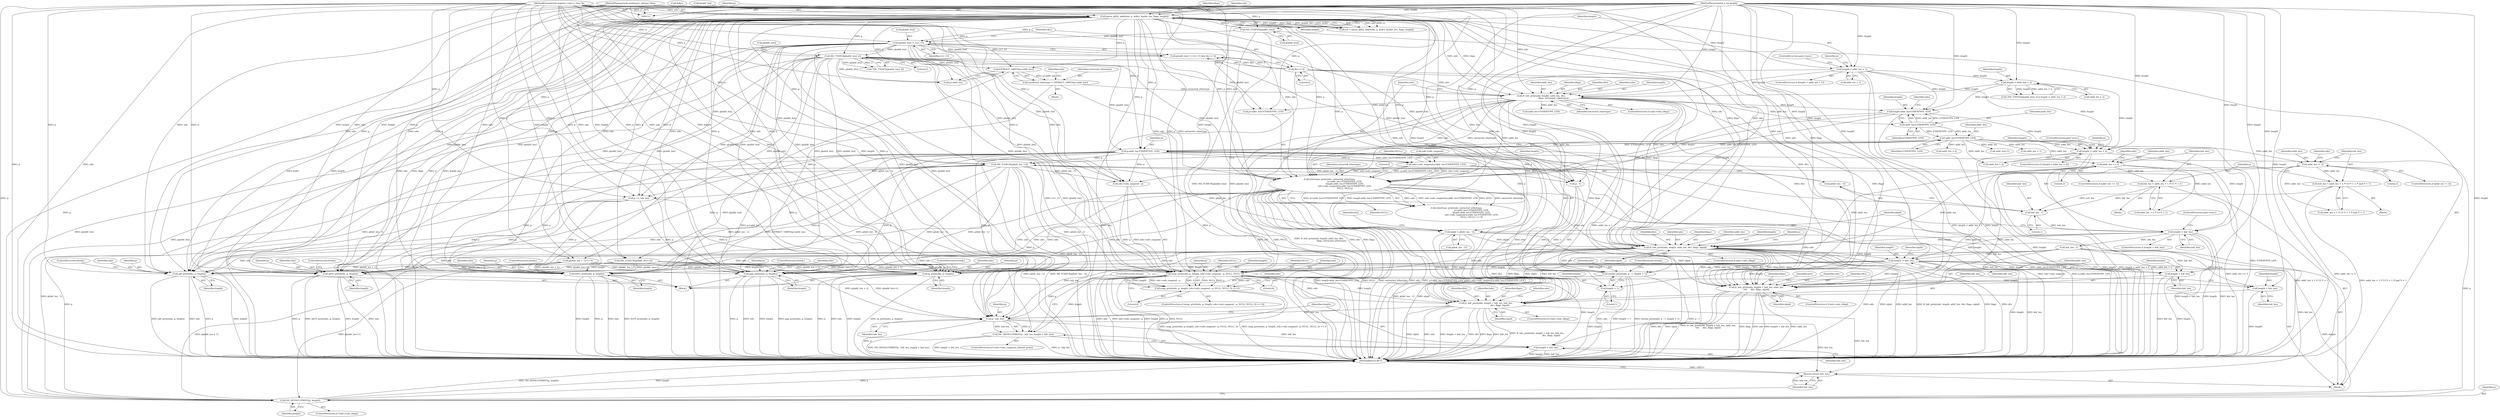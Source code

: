 digraph "0_tcpdump_1dcd10aceabbc03bf571ea32b892c522cbe923de_2@pointer" {
"1000333" [label="(Call,fr_hdr_print(ndo, length, addr_len, dlci, flags, nlpid))"];
"1000217" [label="(Call,ethertype_print(ndo, extracted_ethertype,\n                                            p+addr_len+ETHERTYPE_LEN,\n                                            length-addr_len-ETHERTYPE_LEN,\n                                            ndo->ndo_snapend-p-addr_len-ETHERTYPE_LEN,\n                                            NULL, NULL))"];
"1000208" [label="(Call,fr_hdr_print(ndo, length, addr_len, dlci,\n                                    flags, extracted_ethertype))"];
"1000126" [label="(Call,parse_q922_addr(ndo, p, &dlci, &addr_len, flags, length))"];
"1000113" [label="(MethodParameterIn,netdissect_options *ndo)"];
"1000114" [label="(MethodParameterIn,register const u_char *p)"];
"1000115" [label="(MethodParameterIn,u_int length)"];
"1000157" [label="(Call,length < addr_len + 1)"];
"1000182" [label="(Call,length < addr_len + 2)"];
"1000170" [label="(Call,dlci != 0)"];
"1000198" [label="(Call,extracted_ethertype = EXTRACT_16BITS(p+addr_len))"];
"1000200" [label="(Call,EXTRACT_16BITS(p+addr_len))"];
"1000177" [label="(Call,ND_TTEST2(p[addr_len], 2))"];
"1000165" [label="(Call,p[addr_len] != LLC_UI)"];
"1000152" [label="(Call,ND_TCHECK(p[addr_len]))"];
"1000225" [label="(Call,length-addr_len-ETHERTYPE_LEN)"];
"1000227" [label="(Call,addr_len-ETHERTYPE_LEN)"];
"1000230" [label="(Call,ndo->ndo_snapend-p-addr_len-ETHERTYPE_LEN)"];
"1000234" [label="(Call,p-addr_len-ETHERTYPE_LEN)"];
"1000236" [label="(Call,addr_len-ETHERTYPE_LEN)"];
"1000318" [label="(Call,length < hdr_len)"];
"1000262" [label="(Call,length < addr_len + 2)"];
"1000314" [label="(Call,hdr_len - 1)"];
"1000285" [label="(Call,hdr_len = addr_len + 1 /* UI */ + 1 /* pad */ + 1)"];
"1000278" [label="(Call,addr_len != 3)"];
"1000304" [label="(Call,hdr_len = addr_len + 1 /* UI */ + 1)"];
"1000297" [label="(Call,addr_len == 3)"];
"1000322" [label="(Call,nlpid = p[hdr_len - 1])"];
"1000311" [label="(Call,ND_TCHECK(p[hdr_len - 1]))"];
"1000343" [label="(Call,length -= hdr_len)"];
"1000350" [label="(Call,ip_print(ndo, p, length))"];
"1000356" [label="(Call,ip6_print(ndo, p, length))"];
"1000364" [label="(Call,isoclns_print(ndo, p - 1, length + 1))"];
"1000369" [label="(Call,length + 1)"];
"1000376" [label="(Call,snap_print(ndo, p, length, ndo->ndo_snapend - p, NULL, NULL, 0))"];
"1000375" [label="(Call,snap_print(ndo, p, length, ndo->ndo_snapend - p, NULL, NULL, 0) == 0)"];
"1000395" [label="(Call,fr_hdr_print(ndo, length + hdr_len, hdr_len,\n                                         dlci, flags, nlpid))"];
"1000410" [label="(Call,p - hdr_len)"];
"1000409" [label="(Call,ND_DEFAULTPRINT(p - hdr_len, length + hdr_len))"];
"1000413" [label="(Call,length + hdr_len)"];
"1000458" [label="(Return,return hdr_len;)"];
"1000397" [label="(Call,length + hdr_len)"];
"1000418" [label="(Call,q933_print(ndo, p, length))"];
"1000424" [label="(Call,frf15_print(ndo, p, length))"];
"1000430" [label="(Call,ppp_print(ndo, p, length))"];
"1000441" [label="(Call,fr_hdr_print(ndo, length + hdr_len, addr_len,\n\t\t\t\t     dlci, flags, nlpid))"];
"1000443" [label="(Call,length + hdr_len)"];
"1000455" [label="(Call,ND_DEFAULTPRINT(p, length))"];
"1000369" [label="(Call,length + 1)"];
"1000371" [label="(Literal,1)"];
"1000353" [label="(Identifier,length)"];
"1000400" [label="(Identifier,hdr_len)"];
"1000219" [label="(Identifier,extracted_ethertype)"];
"1000115" [label="(MethodParameterIn,u_int length)"];
"1000305" [label="(Identifier,hdr_len)"];
"1000420" [label="(Identifier,p)"];
"1000350" [label="(Call,ip_print(ndo, p, length))"];
"1000200" [label="(Call,EXTRACT_16BITS(p+addr_len))"];
"1000261" [label="(ControlStructure,if (length < addr_len + 2))"];
"1000267" [label="(ControlStructure,goto trunc;)"];
"1000458" [label="(Return,return hdr_len;)"];
"1000433" [label="(Identifier,length)"];
"1000164" [label="(Call,p[addr_len] != LLC_UI && dlci != 0)"];
"1000278" [label="(Call,addr_len != 3)"];
"1000397" [label="(Call,length + hdr_len)"];
"1000336" [label="(Identifier,addr_len)"];
"1000448" [label="(Identifier,flags)"];
"1000222" [label="(Call,addr_len+ETHERTYPE_LEN)"];
"1000166" [label="(Call,p[addr_len])"];
"1000354" [label="(ControlStructure,break;)"];
"1000324" [label="(Call,p[hdr_len - 1])"];
"1000432" [label="(Identifier,p)"];
"1000315" [label="(Identifier,hdr_len)"];
"1000231" [label="(Call,ndo->ndo_snapend)"];
"1000445" [label="(Identifier,hdr_len)"];
"1000214" [label="(Identifier,extracted_ethertype)"];
"1000457" [label="(Identifier,length)"];
"1000398" [label="(Identifier,length)"];
"1000220" [label="(Call,p+addr_len+ETHERTYPE_LEN)"];
"1000449" [label="(Identifier,nlpid)"];
"1000176" [label="(Call,!ND_TTEST2(p[addr_len], 2))"];
"1000314" [label="(Call,hdr_len - 1)"];
"1000386" [label="(Identifier,NULL)"];
"1000335" [label="(Identifier,length)"];
"1000322" [label="(Call,nlpid = p[hdr_len - 1])"];
"1000279" [label="(Identifier,addr_len)"];
"1000339" [label="(Identifier,nlpid)"];
"1000318" [label="(Call,length < hdr_len)"];
"1000241" [label="(Literal,0)"];
"1000114" [label="(MethodParameterIn,register const u_char *p)"];
"1000236" [label="(Call,addr_len-ETHERTYPE_LEN)"];
"1000312" [label="(Call,p[hdr_len - 1])"];
"1000252" [label="(Call,addr_len + 2)"];
"1000456" [label="(Identifier,p)"];
"1000341" [label="(Identifier,p)"];
"1000113" [label="(MethodParameterIn,netdissect_options *ndo)"];
"1000377" [label="(Identifier,ndo)"];
"1000129" [label="(Call,&dlci)"];
"1000404" [label="(ControlStructure,if (!ndo->ndo_suppress_default_print))"];
"1000444" [label="(Identifier,length)"];
"1000453" [label="(Identifier,ndo)"];
"1000419" [label="(Identifier,ndo)"];
"1000441" [label="(Call,fr_hdr_print(ndo, length + hdr_len, addr_len,\n\t\t\t\t     dlci, flags, nlpid))"];
"1000365" [label="(Identifier,ndo)"];
"1000390" [label="(ControlStructure,if (!ndo->ndo_eflag))"];
"1000198" [label="(Call,extracted_ethertype = EXTRACT_16BITS(p+addr_len))"];
"1000427" [label="(Identifier,length)"];
"1000337" [label="(Identifier,dlci)"];
"1000197" [label="(Block,)"];
"1000421" [label="(Identifier,length)"];
"1000152" [label="(Call,ND_TCHECK(p[addr_len]))"];
"1000258" [label="(Call,addr_len+1)"];
"1000228" [label="(Identifier,addr_len)"];
"1000182" [label="(Call,length < addr_len + 2)"];
"1000272" [label="(Call,addr_len + 1)"];
"1000156" [label="(ControlStructure,if (length < addr_len + 1))"];
"1000410" [label="(Call,p - hdr_len)"];
"1000334" [label="(Identifier,ndo)"];
"1000212" [label="(Identifier,dlci)"];
"1000316" [label="(Literal,1)"];
"1000165" [label="(Call,p[addr_len] != LLC_UI)"];
"1000311" [label="(Call,ND_TCHECK(p[hdr_len - 1]))"];
"1000297" [label="(Call,addr_len == 3)"];
"1000455" [label="(Call,ND_DEFAULTPRINT(p, length))"];
"1000218" [label="(Identifier,ndo)"];
"1000296" [label="(ControlStructure,if (addr_len == 3))"];
"1000416" [label="(ControlStructure,break;)"];
"1000393" [label="(Identifier,ndo)"];
"1000285" [label="(Call,hdr_len = addr_len + 1 /* UI */ + 1 /* pad */ + 1)"];
"1000226" [label="(Identifier,length)"];
"1000401" [label="(Identifier,dlci)"];
"1000430" [label="(Call,ppp_print(ndo, p, length))"];
"1000372" [label="(ControlStructure,break;)"];
"1000159" [label="(Call,addr_len + 1)"];
"1000283" [label="(Identifier,ndo)"];
"1000162" [label="(ControlStructure,goto trunc;)"];
"1000225" [label="(Call,length-addr_len-ETHERTYPE_LEN)"];
"1000412" [label="(Identifier,hdr_len)"];
"1000345" [label="(Identifier,hdr_len)"];
"1000450" [label="(ControlStructure,if (!ndo->ndo_xflag))"];
"1000422" [label="(ControlStructure,break;)"];
"1000344" [label="(Identifier,length)"];
"1000415" [label="(Identifier,hdr_len)"];
"1000175" [label="(Call,!ND_TTEST2(p[addr_len], 2) || length < addr_len + 2)"];
"1000388" [label="(Literal,0)"];
"1000295" [label="(Block,)"];
"1000442" [label="(Identifier,ndo)"];
"1000446" [label="(Identifier,addr_len)"];
"1000347" [label="(Identifier,nlpid)"];
"1000409" [label="(Call,ND_DEFAULTPRINT(p - hdr_len, length + hdr_len))"];
"1000262" [label="(Call,length < addr_len + 2)"];
"1000229" [label="(Identifier,ETHERTYPE_LEN)"];
"1000177" [label="(Call,ND_TTEST2(p[addr_len], 2))"];
"1000396" [label="(Identifier,ndo)"];
"1000343" [label="(Call,length -= hdr_len)"];
"1000217" [label="(Call,ethertype_print(ndo, extracted_ethertype,\n                                            p+addr_len+ETHERTYPE_LEN,\n                                            length-addr_len-ETHERTYPE_LEN,\n                                            ndo->ndo_snapend-p-addr_len-ETHERTYPE_LEN,\n                                            NULL, NULL))"];
"1000425" [label="(Identifier,ndo)"];
"1000302" [label="(Identifier,ndo)"];
"1000320" [label="(Identifier,hdr_len)"];
"1000366" [label="(Call,p - 1)"];
"1000238" [label="(Identifier,ETHERTYPE_LEN)"];
"1000370" [label="(Identifier,length)"];
"1000277" [label="(ControlStructure,if (addr_len != 3))"];
"1000157" [label="(Call,length < addr_len + 1)"];
"1000171" [label="(Identifier,dlci)"];
"1000426" [label="(Identifier,p)"];
"1000304" [label="(Call,hdr_len = addr_len + 1 /* UI */ + 1)"];
"1000131" [label="(Call,&addr_len)"];
"1000230" [label="(Call,ndo->ndo_snapend-p-addr_len-ETHERTYPE_LEN)"];
"1000169" [label="(Identifier,LLC_UI)"];
"1000276" [label="(Block,)"];
"1000227" [label="(Call,addr_len-ETHERTYPE_LEN)"];
"1000411" [label="(Identifier,p)"];
"1000313" [label="(Identifier,p)"];
"1000306" [label="(Call,addr_len + 1 /* UI */ + 1)"];
"1000134" [label="(Identifier,length)"];
"1000348" [label="(Block,)"];
"1000209" [label="(Identifier,ndo)"];
"1000201" [label="(Call,p+addr_len)"];
"1000204" [label="(ControlStructure,if (ndo->ndo_eflag))"];
"1000323" [label="(Identifier,nlpid)"];
"1000206" [label="(Identifier,ndo)"];
"1000436" [label="(ControlStructure,if (!ndo->ndo_eflag))"];
"1000375" [label="(Call,snap_print(ndo, p, length, ndo->ndo_snapend - p, NULL, NULL, 0) == 0)"];
"1000359" [label="(Identifier,length)"];
"1000255" [label="(Call,ND_TCHECK(p[addr_len+1]))"];
"1000184" [label="(Call,addr_len + 2)"];
"1000360" [label="(ControlStructure,break;)"];
"1000378" [label="(Identifier,p)"];
"1000395" [label="(Call,fr_hdr_print(ndo, length + hdr_len, hdr_len,\n                                         dlci, flags, nlpid))"];
"1000403" [label="(Identifier,nlpid)"];
"1000167" [label="(Identifier,p)"];
"1000351" [label="(Identifier,ndo)"];
"1000271" [label="(Identifier,p)"];
"1000364" [label="(Call,isoclns_print(ndo, p - 1, length + 1))"];
"1000269" [label="(Call,p[addr_len + 1] == 0)"];
"1000467" [label="(MethodReturn,RET)"];
"1000385" [label="(Identifier,NULL)"];
"1000124" [label="(Call,ret = parse_q922_addr(ndo, p, &dlci, &addr_len, flags, length))"];
"1000232" [label="(Identifier,ndo)"];
"1000428" [label="(ControlStructure,break;)"];
"1000158" [label="(Identifier,length)"];
"1000210" [label="(Identifier,length)"];
"1000434" [label="(ControlStructure,break;)"];
"1000235" [label="(Identifier,p)"];
"1000321" [label="(ControlStructure,goto trunc;)"];
"1000402" [label="(Identifier,flags)"];
"1000333" [label="(Call,fr_hdr_print(ndo, length, addr_len, dlci, flags, nlpid))"];
"1000459" [label="(Identifier,hdr_len)"];
"1000199" [label="(Identifier,extracted_ethertype)"];
"1000399" [label="(Identifier,hdr_len)"];
"1000447" [label="(Identifier,dlci)"];
"1000286" [label="(Identifier,hdr_len)"];
"1000319" [label="(Identifier,length)"];
"1000387" [label="(Literal,0)"];
"1000424" [label="(Call,frf15_print(ndo, p, length))"];
"1000326" [label="(Call,hdr_len - 1)"];
"1000331" [label="(Identifier,ndo)"];
"1000357" [label="(Identifier,ndo)"];
"1000211" [label="(Identifier,addr_len)"];
"1000418" [label="(Call,q933_print(ndo, p, length))"];
"1000352" [label="(Identifier,p)"];
"1000374" [label="(ControlStructure,if (snap_print(ndo, p, length, ndo->ndo_snapend - p, NULL, NULL, 0) == 0))"];
"1000263" [label="(Identifier,length)"];
"1000178" [label="(Call,p[addr_len])"];
"1000376" [label="(Call,snap_print(ndo, p, length, ndo->ndo_snapend - p, NULL, NULL, 0))"];
"1000216" [label="(Call,ethertype_print(ndo, extracted_ethertype,\n                                            p+addr_len+ETHERTYPE_LEN,\n                                            length-addr_len-ETHERTYPE_LEN,\n                                            ndo->ndo_snapend-p-addr_len-ETHERTYPE_LEN,\n                                            NULL, NULL) == 0)"];
"1000298" [label="(Identifier,addr_len)"];
"1000443" [label="(Call,length + hdr_len)"];
"1000299" [label="(Literal,3)"];
"1000413" [label="(Call,length + hdr_len)"];
"1000116" [label="(Block,)"];
"1000280" [label="(Literal,3)"];
"1000317" [label="(ControlStructure,if (length < hdr_len))"];
"1000128" [label="(Identifier,p)"];
"1000170" [label="(Call,dlci != 0)"];
"1000133" [label="(Identifier,flags)"];
"1000379" [label="(Identifier,length)"];
"1000126" [label="(Call,parse_q922_addr(ndo, p, &dlci, &addr_len, flags, length))"];
"1000208" [label="(Call,fr_hdr_print(ndo, length, addr_len, dlci,\n                                    flags, extracted_ethertype))"];
"1000153" [label="(Call,p[addr_len])"];
"1000340" [label="(Call,p += hdr_len)"];
"1000338" [label="(Identifier,flags)"];
"1000414" [label="(Identifier,length)"];
"1000358" [label="(Identifier,p)"];
"1000183" [label="(Identifier,length)"];
"1000380" [label="(Call,ndo->ndo_snapend - p)"];
"1000234" [label="(Call,p-addr_len-ETHERTYPE_LEN)"];
"1000287" [label="(Call,addr_len + 1 /* UI */ + 1 /* pad */ + 1)"];
"1000237" [label="(Identifier,addr_len)"];
"1000407" [label="(Identifier,ndo)"];
"1000213" [label="(Identifier,flags)"];
"1000181" [label="(Literal,2)"];
"1000329" [label="(ControlStructure,if (ndo->ndo_eflag))"];
"1000431" [label="(Identifier,ndo)"];
"1000264" [label="(Call,addr_len + 2)"];
"1000356" [label="(Call,ip6_print(ndo, p, length))"];
"1000127" [label="(Identifier,ndo)"];
"1000172" [label="(Literal,0)"];
"1000240" [label="(Identifier,NULL)"];
"1000239" [label="(Identifier,NULL)"];
"1000333" -> "1000329"  [label="AST: "];
"1000333" -> "1000339"  [label="CFG: "];
"1000334" -> "1000333"  [label="AST: "];
"1000335" -> "1000333"  [label="AST: "];
"1000336" -> "1000333"  [label="AST: "];
"1000337" -> "1000333"  [label="AST: "];
"1000338" -> "1000333"  [label="AST: "];
"1000339" -> "1000333"  [label="AST: "];
"1000341" -> "1000333"  [label="CFG: "];
"1000333" -> "1000467"  [label="DDG: ndo"];
"1000333" -> "1000467"  [label="DDG: nlpid"];
"1000333" -> "1000467"  [label="DDG: addr_len"];
"1000333" -> "1000467"  [label="DDG: fr_hdr_print(ndo, length, addr_len, dlci, flags, nlpid)"];
"1000333" -> "1000467"  [label="DDG: flags"];
"1000333" -> "1000467"  [label="DDG: dlci"];
"1000217" -> "1000333"  [label="DDG: ndo"];
"1000126" -> "1000333"  [label="DDG: ndo"];
"1000126" -> "1000333"  [label="DDG: flags"];
"1000113" -> "1000333"  [label="DDG: ndo"];
"1000318" -> "1000333"  [label="DDG: length"];
"1000115" -> "1000333"  [label="DDG: length"];
"1000297" -> "1000333"  [label="DDG: addr_len"];
"1000278" -> "1000333"  [label="DDG: addr_len"];
"1000208" -> "1000333"  [label="DDG: dlci"];
"1000208" -> "1000333"  [label="DDG: flags"];
"1000170" -> "1000333"  [label="DDG: dlci"];
"1000322" -> "1000333"  [label="DDG: nlpid"];
"1000333" -> "1000343"  [label="DDG: length"];
"1000333" -> "1000350"  [label="DDG: ndo"];
"1000333" -> "1000356"  [label="DDG: ndo"];
"1000333" -> "1000364"  [label="DDG: ndo"];
"1000333" -> "1000376"  [label="DDG: ndo"];
"1000333" -> "1000395"  [label="DDG: dlci"];
"1000333" -> "1000395"  [label="DDG: flags"];
"1000333" -> "1000395"  [label="DDG: nlpid"];
"1000333" -> "1000418"  [label="DDG: ndo"];
"1000333" -> "1000424"  [label="DDG: ndo"];
"1000333" -> "1000430"  [label="DDG: ndo"];
"1000333" -> "1000441"  [label="DDG: ndo"];
"1000333" -> "1000441"  [label="DDG: addr_len"];
"1000333" -> "1000441"  [label="DDG: dlci"];
"1000333" -> "1000441"  [label="DDG: flags"];
"1000333" -> "1000441"  [label="DDG: nlpid"];
"1000217" -> "1000216"  [label="AST: "];
"1000217" -> "1000240"  [label="CFG: "];
"1000218" -> "1000217"  [label="AST: "];
"1000219" -> "1000217"  [label="AST: "];
"1000220" -> "1000217"  [label="AST: "];
"1000225" -> "1000217"  [label="AST: "];
"1000230" -> "1000217"  [label="AST: "];
"1000239" -> "1000217"  [label="AST: "];
"1000240" -> "1000217"  [label="AST: "];
"1000241" -> "1000217"  [label="CFG: "];
"1000217" -> "1000467"  [label="DDG: length-addr_len-ETHERTYPE_LEN"];
"1000217" -> "1000467"  [label="DDG: NULL"];
"1000217" -> "1000467"  [label="DDG: extracted_ethertype"];
"1000217" -> "1000467"  [label="DDG: ndo"];
"1000217" -> "1000467"  [label="DDG: p+addr_len+ETHERTYPE_LEN"];
"1000217" -> "1000467"  [label="DDG: ndo->ndo_snapend-p-addr_len-ETHERTYPE_LEN"];
"1000217" -> "1000216"  [label="DDG: ndo"];
"1000217" -> "1000216"  [label="DDG: ndo->ndo_snapend-p-addr_len-ETHERTYPE_LEN"];
"1000217" -> "1000216"  [label="DDG: NULL"];
"1000217" -> "1000216"  [label="DDG: extracted_ethertype"];
"1000217" -> "1000216"  [label="DDG: p+addr_len+ETHERTYPE_LEN"];
"1000217" -> "1000216"  [label="DDG: length-addr_len-ETHERTYPE_LEN"];
"1000208" -> "1000217"  [label="DDG: ndo"];
"1000208" -> "1000217"  [label="DDG: extracted_ethertype"];
"1000208" -> "1000217"  [label="DDG: addr_len"];
"1000126" -> "1000217"  [label="DDG: ndo"];
"1000126" -> "1000217"  [label="DDG: p"];
"1000113" -> "1000217"  [label="DDG: ndo"];
"1000198" -> "1000217"  [label="DDG: extracted_ethertype"];
"1000177" -> "1000217"  [label="DDG: p[addr_len]"];
"1000114" -> "1000217"  [label="DDG: p"];
"1000225" -> "1000217"  [label="DDG: length"];
"1000225" -> "1000217"  [label="DDG: addr_len-ETHERTYPE_LEN"];
"1000230" -> "1000217"  [label="DDG: ndo->ndo_snapend"];
"1000230" -> "1000217"  [label="DDG: p-addr_len-ETHERTYPE_LEN"];
"1000217" -> "1000350"  [label="DDG: ndo"];
"1000217" -> "1000356"  [label="DDG: ndo"];
"1000217" -> "1000364"  [label="DDG: ndo"];
"1000217" -> "1000376"  [label="DDG: ndo"];
"1000217" -> "1000376"  [label="DDG: NULL"];
"1000217" -> "1000418"  [label="DDG: ndo"];
"1000217" -> "1000424"  [label="DDG: ndo"];
"1000217" -> "1000430"  [label="DDG: ndo"];
"1000217" -> "1000441"  [label="DDG: ndo"];
"1000208" -> "1000204"  [label="AST: "];
"1000208" -> "1000214"  [label="CFG: "];
"1000209" -> "1000208"  [label="AST: "];
"1000210" -> "1000208"  [label="AST: "];
"1000211" -> "1000208"  [label="AST: "];
"1000212" -> "1000208"  [label="AST: "];
"1000213" -> "1000208"  [label="AST: "];
"1000214" -> "1000208"  [label="AST: "];
"1000218" -> "1000208"  [label="CFG: "];
"1000208" -> "1000467"  [label="DDG: fr_hdr_print(ndo, length, addr_len, dlci,\n                                    flags, extracted_ethertype)"];
"1000208" -> "1000467"  [label="DDG: dlci"];
"1000208" -> "1000467"  [label="DDG: flags"];
"1000126" -> "1000208"  [label="DDG: ndo"];
"1000126" -> "1000208"  [label="DDG: flags"];
"1000113" -> "1000208"  [label="DDG: ndo"];
"1000157" -> "1000208"  [label="DDG: length"];
"1000182" -> "1000208"  [label="DDG: length"];
"1000115" -> "1000208"  [label="DDG: length"];
"1000170" -> "1000208"  [label="DDG: dlci"];
"1000198" -> "1000208"  [label="DDG: extracted_ethertype"];
"1000208" -> "1000220"  [label="DDG: addr_len"];
"1000208" -> "1000222"  [label="DDG: addr_len"];
"1000208" -> "1000225"  [label="DDG: length"];
"1000208" -> "1000227"  [label="DDG: addr_len"];
"1000208" -> "1000395"  [label="DDG: dlci"];
"1000208" -> "1000395"  [label="DDG: flags"];
"1000208" -> "1000441"  [label="DDG: dlci"];
"1000208" -> "1000441"  [label="DDG: flags"];
"1000126" -> "1000124"  [label="AST: "];
"1000126" -> "1000134"  [label="CFG: "];
"1000127" -> "1000126"  [label="AST: "];
"1000128" -> "1000126"  [label="AST: "];
"1000129" -> "1000126"  [label="AST: "];
"1000131" -> "1000126"  [label="AST: "];
"1000133" -> "1000126"  [label="AST: "];
"1000134" -> "1000126"  [label="AST: "];
"1000124" -> "1000126"  [label="CFG: "];
"1000126" -> "1000467"  [label="DDG: &dlci"];
"1000126" -> "1000467"  [label="DDG: length"];
"1000126" -> "1000467"  [label="DDG: ndo"];
"1000126" -> "1000467"  [label="DDG: flags"];
"1000126" -> "1000467"  [label="DDG: p"];
"1000126" -> "1000467"  [label="DDG: &addr_len"];
"1000126" -> "1000124"  [label="DDG: ndo"];
"1000126" -> "1000124"  [label="DDG: p"];
"1000126" -> "1000124"  [label="DDG: length"];
"1000126" -> "1000124"  [label="DDG: flags"];
"1000126" -> "1000124"  [label="DDG: &addr_len"];
"1000126" -> "1000124"  [label="DDG: &dlci"];
"1000113" -> "1000126"  [label="DDG: ndo"];
"1000114" -> "1000126"  [label="DDG: p"];
"1000115" -> "1000126"  [label="DDG: length"];
"1000126" -> "1000152"  [label="DDG: p"];
"1000126" -> "1000157"  [label="DDG: length"];
"1000126" -> "1000165"  [label="DDG: p"];
"1000126" -> "1000177"  [label="DDG: p"];
"1000126" -> "1000200"  [label="DDG: p"];
"1000126" -> "1000201"  [label="DDG: p"];
"1000126" -> "1000220"  [label="DDG: p"];
"1000126" -> "1000234"  [label="DDG: p"];
"1000126" -> "1000255"  [label="DDG: p"];
"1000126" -> "1000269"  [label="DDG: p"];
"1000126" -> "1000311"  [label="DDG: p"];
"1000126" -> "1000322"  [label="DDG: p"];
"1000126" -> "1000340"  [label="DDG: p"];
"1000126" -> "1000350"  [label="DDG: ndo"];
"1000126" -> "1000350"  [label="DDG: p"];
"1000126" -> "1000356"  [label="DDG: ndo"];
"1000126" -> "1000356"  [label="DDG: p"];
"1000126" -> "1000364"  [label="DDG: ndo"];
"1000126" -> "1000366"  [label="DDG: p"];
"1000126" -> "1000376"  [label="DDG: ndo"];
"1000126" -> "1000376"  [label="DDG: p"];
"1000126" -> "1000380"  [label="DDG: p"];
"1000126" -> "1000395"  [label="DDG: flags"];
"1000126" -> "1000410"  [label="DDG: p"];
"1000126" -> "1000418"  [label="DDG: ndo"];
"1000126" -> "1000418"  [label="DDG: p"];
"1000126" -> "1000424"  [label="DDG: ndo"];
"1000126" -> "1000424"  [label="DDG: p"];
"1000126" -> "1000430"  [label="DDG: ndo"];
"1000126" -> "1000430"  [label="DDG: p"];
"1000126" -> "1000441"  [label="DDG: ndo"];
"1000126" -> "1000441"  [label="DDG: flags"];
"1000126" -> "1000455"  [label="DDG: p"];
"1000113" -> "1000112"  [label="AST: "];
"1000113" -> "1000467"  [label="DDG: ndo"];
"1000113" -> "1000350"  [label="DDG: ndo"];
"1000113" -> "1000356"  [label="DDG: ndo"];
"1000113" -> "1000364"  [label="DDG: ndo"];
"1000113" -> "1000376"  [label="DDG: ndo"];
"1000113" -> "1000395"  [label="DDG: ndo"];
"1000113" -> "1000418"  [label="DDG: ndo"];
"1000113" -> "1000424"  [label="DDG: ndo"];
"1000113" -> "1000430"  [label="DDG: ndo"];
"1000113" -> "1000441"  [label="DDG: ndo"];
"1000114" -> "1000112"  [label="AST: "];
"1000114" -> "1000467"  [label="DDG: p"];
"1000114" -> "1000152"  [label="DDG: p"];
"1000114" -> "1000165"  [label="DDG: p"];
"1000114" -> "1000177"  [label="DDG: p"];
"1000114" -> "1000200"  [label="DDG: p"];
"1000114" -> "1000201"  [label="DDG: p"];
"1000114" -> "1000220"  [label="DDG: p"];
"1000114" -> "1000234"  [label="DDG: p"];
"1000114" -> "1000255"  [label="DDG: p"];
"1000114" -> "1000269"  [label="DDG: p"];
"1000114" -> "1000311"  [label="DDG: p"];
"1000114" -> "1000322"  [label="DDG: p"];
"1000114" -> "1000340"  [label="DDG: p"];
"1000114" -> "1000350"  [label="DDG: p"];
"1000114" -> "1000356"  [label="DDG: p"];
"1000114" -> "1000366"  [label="DDG: p"];
"1000114" -> "1000376"  [label="DDG: p"];
"1000114" -> "1000380"  [label="DDG: p"];
"1000114" -> "1000410"  [label="DDG: p"];
"1000114" -> "1000418"  [label="DDG: p"];
"1000114" -> "1000424"  [label="DDG: p"];
"1000114" -> "1000430"  [label="DDG: p"];
"1000114" -> "1000455"  [label="DDG: p"];
"1000115" -> "1000112"  [label="AST: "];
"1000115" -> "1000467"  [label="DDG: length"];
"1000115" -> "1000157"  [label="DDG: length"];
"1000115" -> "1000182"  [label="DDG: length"];
"1000115" -> "1000225"  [label="DDG: length"];
"1000115" -> "1000262"  [label="DDG: length"];
"1000115" -> "1000318"  [label="DDG: length"];
"1000115" -> "1000343"  [label="DDG: length"];
"1000115" -> "1000350"  [label="DDG: length"];
"1000115" -> "1000356"  [label="DDG: length"];
"1000115" -> "1000364"  [label="DDG: length"];
"1000115" -> "1000369"  [label="DDG: length"];
"1000115" -> "1000376"  [label="DDG: length"];
"1000115" -> "1000395"  [label="DDG: length"];
"1000115" -> "1000397"  [label="DDG: length"];
"1000115" -> "1000409"  [label="DDG: length"];
"1000115" -> "1000413"  [label="DDG: length"];
"1000115" -> "1000418"  [label="DDG: length"];
"1000115" -> "1000424"  [label="DDG: length"];
"1000115" -> "1000430"  [label="DDG: length"];
"1000115" -> "1000441"  [label="DDG: length"];
"1000115" -> "1000443"  [label="DDG: length"];
"1000115" -> "1000455"  [label="DDG: length"];
"1000157" -> "1000156"  [label="AST: "];
"1000157" -> "1000159"  [label="CFG: "];
"1000158" -> "1000157"  [label="AST: "];
"1000159" -> "1000157"  [label="AST: "];
"1000162" -> "1000157"  [label="CFG: "];
"1000167" -> "1000157"  [label="CFG: "];
"1000157" -> "1000467"  [label="DDG: addr_len + 1"];
"1000157" -> "1000467"  [label="DDG: length < addr_len + 1"];
"1000157" -> "1000467"  [label="DDG: length"];
"1000157" -> "1000182"  [label="DDG: length"];
"1000157" -> "1000225"  [label="DDG: length"];
"1000157" -> "1000262"  [label="DDG: length"];
"1000182" -> "1000175"  [label="AST: "];
"1000182" -> "1000184"  [label="CFG: "];
"1000183" -> "1000182"  [label="AST: "];
"1000184" -> "1000182"  [label="AST: "];
"1000175" -> "1000182"  [label="CFG: "];
"1000182" -> "1000175"  [label="DDG: length"];
"1000182" -> "1000175"  [label="DDG: addr_len + 2"];
"1000182" -> "1000225"  [label="DDG: length"];
"1000182" -> "1000262"  [label="DDG: length"];
"1000170" -> "1000164"  [label="AST: "];
"1000170" -> "1000172"  [label="CFG: "];
"1000171" -> "1000170"  [label="AST: "];
"1000172" -> "1000170"  [label="AST: "];
"1000164" -> "1000170"  [label="CFG: "];
"1000170" -> "1000467"  [label="DDG: dlci"];
"1000170" -> "1000164"  [label="DDG: dlci"];
"1000170" -> "1000164"  [label="DDG: 0"];
"1000170" -> "1000395"  [label="DDG: dlci"];
"1000170" -> "1000441"  [label="DDG: dlci"];
"1000198" -> "1000197"  [label="AST: "];
"1000198" -> "1000200"  [label="CFG: "];
"1000199" -> "1000198"  [label="AST: "];
"1000200" -> "1000198"  [label="AST: "];
"1000206" -> "1000198"  [label="CFG: "];
"1000198" -> "1000467"  [label="DDG: EXTRACT_16BITS(p+addr_len)"];
"1000200" -> "1000198"  [label="DDG: p+addr_len"];
"1000200" -> "1000201"  [label="CFG: "];
"1000201" -> "1000200"  [label="AST: "];
"1000200" -> "1000467"  [label="DDG: p+addr_len"];
"1000177" -> "1000200"  [label="DDG: p[addr_len]"];
"1000177" -> "1000176"  [label="AST: "];
"1000177" -> "1000181"  [label="CFG: "];
"1000178" -> "1000177"  [label="AST: "];
"1000181" -> "1000177"  [label="AST: "];
"1000176" -> "1000177"  [label="CFG: "];
"1000177" -> "1000467"  [label="DDG: p[addr_len]"];
"1000177" -> "1000176"  [label="DDG: p[addr_len]"];
"1000177" -> "1000176"  [label="DDG: 2"];
"1000165" -> "1000177"  [label="DDG: p[addr_len]"];
"1000177" -> "1000201"  [label="DDG: p[addr_len]"];
"1000177" -> "1000220"  [label="DDG: p[addr_len]"];
"1000177" -> "1000234"  [label="DDG: p[addr_len]"];
"1000177" -> "1000340"  [label="DDG: p[addr_len]"];
"1000177" -> "1000350"  [label="DDG: p[addr_len]"];
"1000177" -> "1000356"  [label="DDG: p[addr_len]"];
"1000177" -> "1000366"  [label="DDG: p[addr_len]"];
"1000177" -> "1000376"  [label="DDG: p[addr_len]"];
"1000177" -> "1000380"  [label="DDG: p[addr_len]"];
"1000177" -> "1000410"  [label="DDG: p[addr_len]"];
"1000177" -> "1000418"  [label="DDG: p[addr_len]"];
"1000177" -> "1000424"  [label="DDG: p[addr_len]"];
"1000177" -> "1000430"  [label="DDG: p[addr_len]"];
"1000177" -> "1000455"  [label="DDG: p[addr_len]"];
"1000165" -> "1000164"  [label="AST: "];
"1000165" -> "1000169"  [label="CFG: "];
"1000166" -> "1000165"  [label="AST: "];
"1000169" -> "1000165"  [label="AST: "];
"1000171" -> "1000165"  [label="CFG: "];
"1000164" -> "1000165"  [label="CFG: "];
"1000165" -> "1000467"  [label="DDG: LLC_UI"];
"1000165" -> "1000467"  [label="DDG: p[addr_len]"];
"1000165" -> "1000164"  [label="DDG: p[addr_len]"];
"1000165" -> "1000164"  [label="DDG: LLC_UI"];
"1000152" -> "1000165"  [label="DDG: p[addr_len]"];
"1000165" -> "1000340"  [label="DDG: p[addr_len]"];
"1000165" -> "1000350"  [label="DDG: p[addr_len]"];
"1000165" -> "1000356"  [label="DDG: p[addr_len]"];
"1000165" -> "1000366"  [label="DDG: p[addr_len]"];
"1000165" -> "1000376"  [label="DDG: p[addr_len]"];
"1000165" -> "1000380"  [label="DDG: p[addr_len]"];
"1000165" -> "1000410"  [label="DDG: p[addr_len]"];
"1000165" -> "1000418"  [label="DDG: p[addr_len]"];
"1000165" -> "1000424"  [label="DDG: p[addr_len]"];
"1000165" -> "1000430"  [label="DDG: p[addr_len]"];
"1000165" -> "1000455"  [label="DDG: p[addr_len]"];
"1000152" -> "1000116"  [label="AST: "];
"1000152" -> "1000153"  [label="CFG: "];
"1000153" -> "1000152"  [label="AST: "];
"1000158" -> "1000152"  [label="CFG: "];
"1000152" -> "1000467"  [label="DDG: ND_TCHECK(p[addr_len])"];
"1000152" -> "1000467"  [label="DDG: p[addr_len]"];
"1000225" -> "1000227"  [label="CFG: "];
"1000226" -> "1000225"  [label="AST: "];
"1000227" -> "1000225"  [label="AST: "];
"1000232" -> "1000225"  [label="CFG: "];
"1000225" -> "1000467"  [label="DDG: length"];
"1000227" -> "1000225"  [label="DDG: addr_len"];
"1000227" -> "1000225"  [label="DDG: ETHERTYPE_LEN"];
"1000225" -> "1000262"  [label="DDG: length"];
"1000227" -> "1000229"  [label="CFG: "];
"1000228" -> "1000227"  [label="AST: "];
"1000229" -> "1000227"  [label="AST: "];
"1000227" -> "1000236"  [label="DDG: addr_len"];
"1000227" -> "1000236"  [label="DDG: ETHERTYPE_LEN"];
"1000230" -> "1000234"  [label="CFG: "];
"1000231" -> "1000230"  [label="AST: "];
"1000234" -> "1000230"  [label="AST: "];
"1000239" -> "1000230"  [label="CFG: "];
"1000230" -> "1000467"  [label="DDG: ndo->ndo_snapend"];
"1000230" -> "1000467"  [label="DDG: p-addr_len-ETHERTYPE_LEN"];
"1000234" -> "1000230"  [label="DDG: p"];
"1000234" -> "1000230"  [label="DDG: addr_len-ETHERTYPE_LEN"];
"1000230" -> "1000380"  [label="DDG: ndo->ndo_snapend"];
"1000234" -> "1000236"  [label="CFG: "];
"1000235" -> "1000234"  [label="AST: "];
"1000236" -> "1000234"  [label="AST: "];
"1000234" -> "1000467"  [label="DDG: addr_len-ETHERTYPE_LEN"];
"1000234" -> "1000467"  [label="DDG: p"];
"1000236" -> "1000234"  [label="DDG: addr_len"];
"1000236" -> "1000234"  [label="DDG: ETHERTYPE_LEN"];
"1000234" -> "1000255"  [label="DDG: p"];
"1000234" -> "1000269"  [label="DDG: p"];
"1000234" -> "1000311"  [label="DDG: p"];
"1000234" -> "1000322"  [label="DDG: p"];
"1000234" -> "1000340"  [label="DDG: p"];
"1000234" -> "1000350"  [label="DDG: p"];
"1000234" -> "1000356"  [label="DDG: p"];
"1000234" -> "1000366"  [label="DDG: p"];
"1000234" -> "1000376"  [label="DDG: p"];
"1000234" -> "1000380"  [label="DDG: p"];
"1000234" -> "1000410"  [label="DDG: p"];
"1000234" -> "1000418"  [label="DDG: p"];
"1000234" -> "1000424"  [label="DDG: p"];
"1000234" -> "1000430"  [label="DDG: p"];
"1000234" -> "1000455"  [label="DDG: p"];
"1000236" -> "1000238"  [label="CFG: "];
"1000237" -> "1000236"  [label="AST: "];
"1000238" -> "1000236"  [label="AST: "];
"1000236" -> "1000467"  [label="DDG: ETHERTYPE_LEN"];
"1000236" -> "1000252"  [label="DDG: addr_len"];
"1000236" -> "1000258"  [label="DDG: addr_len"];
"1000236" -> "1000262"  [label="DDG: addr_len"];
"1000236" -> "1000264"  [label="DDG: addr_len"];
"1000236" -> "1000272"  [label="DDG: addr_len"];
"1000236" -> "1000278"  [label="DDG: addr_len"];
"1000236" -> "1000297"  [label="DDG: addr_len"];
"1000318" -> "1000317"  [label="AST: "];
"1000318" -> "1000320"  [label="CFG: "];
"1000319" -> "1000318"  [label="AST: "];
"1000320" -> "1000318"  [label="AST: "];
"1000321" -> "1000318"  [label="CFG: "];
"1000323" -> "1000318"  [label="CFG: "];
"1000318" -> "1000467"  [label="DDG: length < hdr_len"];
"1000318" -> "1000467"  [label="DDG: length"];
"1000318" -> "1000467"  [label="DDG: hdr_len"];
"1000262" -> "1000318"  [label="DDG: length"];
"1000314" -> "1000318"  [label="DDG: hdr_len"];
"1000318" -> "1000326"  [label="DDG: hdr_len"];
"1000318" -> "1000343"  [label="DDG: length"];
"1000262" -> "1000261"  [label="AST: "];
"1000262" -> "1000264"  [label="CFG: "];
"1000263" -> "1000262"  [label="AST: "];
"1000264" -> "1000262"  [label="AST: "];
"1000267" -> "1000262"  [label="CFG: "];
"1000271" -> "1000262"  [label="CFG: "];
"1000262" -> "1000467"  [label="DDG: addr_len + 2"];
"1000262" -> "1000467"  [label="DDG: length"];
"1000262" -> "1000467"  [label="DDG: length < addr_len + 2"];
"1000314" -> "1000312"  [label="AST: "];
"1000314" -> "1000316"  [label="CFG: "];
"1000315" -> "1000314"  [label="AST: "];
"1000316" -> "1000314"  [label="AST: "];
"1000312" -> "1000314"  [label="CFG: "];
"1000285" -> "1000314"  [label="DDG: hdr_len"];
"1000304" -> "1000314"  [label="DDG: hdr_len"];
"1000285" -> "1000276"  [label="AST: "];
"1000285" -> "1000287"  [label="CFG: "];
"1000286" -> "1000285"  [label="AST: "];
"1000287" -> "1000285"  [label="AST: "];
"1000313" -> "1000285"  [label="CFG: "];
"1000285" -> "1000467"  [label="DDG: addr_len + 1 /* UI */ + 1 /* pad */ + 1"];
"1000278" -> "1000285"  [label="DDG: addr_len"];
"1000278" -> "1000277"  [label="AST: "];
"1000278" -> "1000280"  [label="CFG: "];
"1000279" -> "1000278"  [label="AST: "];
"1000280" -> "1000278"  [label="AST: "];
"1000283" -> "1000278"  [label="CFG: "];
"1000286" -> "1000278"  [label="CFG: "];
"1000278" -> "1000467"  [label="DDG: addr_len != 3"];
"1000278" -> "1000287"  [label="DDG: addr_len"];
"1000278" -> "1000441"  [label="DDG: addr_len"];
"1000304" -> "1000295"  [label="AST: "];
"1000304" -> "1000306"  [label="CFG: "];
"1000305" -> "1000304"  [label="AST: "];
"1000306" -> "1000304"  [label="AST: "];
"1000313" -> "1000304"  [label="CFG: "];
"1000304" -> "1000467"  [label="DDG: addr_len + 1 /* UI */ + 1"];
"1000297" -> "1000304"  [label="DDG: addr_len"];
"1000297" -> "1000296"  [label="AST: "];
"1000297" -> "1000299"  [label="CFG: "];
"1000298" -> "1000297"  [label="AST: "];
"1000299" -> "1000297"  [label="AST: "];
"1000302" -> "1000297"  [label="CFG: "];
"1000305" -> "1000297"  [label="CFG: "];
"1000297" -> "1000467"  [label="DDG: addr_len == 3"];
"1000297" -> "1000306"  [label="DDG: addr_len"];
"1000297" -> "1000441"  [label="DDG: addr_len"];
"1000322" -> "1000116"  [label="AST: "];
"1000322" -> "1000324"  [label="CFG: "];
"1000323" -> "1000322"  [label="AST: "];
"1000324" -> "1000322"  [label="AST: "];
"1000331" -> "1000322"  [label="CFG: "];
"1000322" -> "1000467"  [label="DDG: p[hdr_len - 1]"];
"1000322" -> "1000467"  [label="DDG: nlpid"];
"1000311" -> "1000322"  [label="DDG: p[hdr_len - 1]"];
"1000322" -> "1000395"  [label="DDG: nlpid"];
"1000322" -> "1000441"  [label="DDG: nlpid"];
"1000311" -> "1000116"  [label="AST: "];
"1000311" -> "1000312"  [label="CFG: "];
"1000312" -> "1000311"  [label="AST: "];
"1000319" -> "1000311"  [label="CFG: "];
"1000311" -> "1000467"  [label="DDG: p[hdr_len - 1]"];
"1000311" -> "1000467"  [label="DDG: ND_TCHECK(p[hdr_len - 1])"];
"1000311" -> "1000340"  [label="DDG: p[hdr_len - 1]"];
"1000311" -> "1000350"  [label="DDG: p[hdr_len - 1]"];
"1000311" -> "1000356"  [label="DDG: p[hdr_len - 1]"];
"1000311" -> "1000366"  [label="DDG: p[hdr_len - 1]"];
"1000311" -> "1000376"  [label="DDG: p[hdr_len - 1]"];
"1000311" -> "1000380"  [label="DDG: p[hdr_len - 1]"];
"1000311" -> "1000410"  [label="DDG: p[hdr_len - 1]"];
"1000311" -> "1000418"  [label="DDG: p[hdr_len - 1]"];
"1000311" -> "1000424"  [label="DDG: p[hdr_len - 1]"];
"1000311" -> "1000430"  [label="DDG: p[hdr_len - 1]"];
"1000311" -> "1000455"  [label="DDG: p[hdr_len - 1]"];
"1000343" -> "1000116"  [label="AST: "];
"1000343" -> "1000345"  [label="CFG: "];
"1000344" -> "1000343"  [label="AST: "];
"1000345" -> "1000343"  [label="AST: "];
"1000347" -> "1000343"  [label="CFG: "];
"1000343" -> "1000467"  [label="DDG: length"];
"1000343" -> "1000467"  [label="DDG: hdr_len"];
"1000326" -> "1000343"  [label="DDG: hdr_len"];
"1000343" -> "1000350"  [label="DDG: length"];
"1000343" -> "1000356"  [label="DDG: length"];
"1000343" -> "1000364"  [label="DDG: length"];
"1000343" -> "1000369"  [label="DDG: length"];
"1000343" -> "1000376"  [label="DDG: length"];
"1000343" -> "1000418"  [label="DDG: length"];
"1000343" -> "1000424"  [label="DDG: length"];
"1000343" -> "1000430"  [label="DDG: length"];
"1000343" -> "1000441"  [label="DDG: length"];
"1000343" -> "1000443"  [label="DDG: length"];
"1000343" -> "1000455"  [label="DDG: length"];
"1000350" -> "1000348"  [label="AST: "];
"1000350" -> "1000353"  [label="CFG: "];
"1000351" -> "1000350"  [label="AST: "];
"1000352" -> "1000350"  [label="AST: "];
"1000353" -> "1000350"  [label="AST: "];
"1000354" -> "1000350"  [label="CFG: "];
"1000350" -> "1000467"  [label="DDG: ndo"];
"1000350" -> "1000467"  [label="DDG: length"];
"1000350" -> "1000467"  [label="DDG: ip_print(ndo, p, length)"];
"1000350" -> "1000467"  [label="DDG: p"];
"1000269" -> "1000350"  [label="DDG: p[addr_len + 1]"];
"1000255" -> "1000350"  [label="DDG: p[addr_len+1]"];
"1000340" -> "1000350"  [label="DDG: p"];
"1000356" -> "1000348"  [label="AST: "];
"1000356" -> "1000359"  [label="CFG: "];
"1000357" -> "1000356"  [label="AST: "];
"1000358" -> "1000356"  [label="AST: "];
"1000359" -> "1000356"  [label="AST: "];
"1000360" -> "1000356"  [label="CFG: "];
"1000356" -> "1000467"  [label="DDG: ip6_print(ndo, p, length)"];
"1000356" -> "1000467"  [label="DDG: ndo"];
"1000356" -> "1000467"  [label="DDG: p"];
"1000356" -> "1000467"  [label="DDG: length"];
"1000269" -> "1000356"  [label="DDG: p[addr_len + 1]"];
"1000255" -> "1000356"  [label="DDG: p[addr_len+1]"];
"1000340" -> "1000356"  [label="DDG: p"];
"1000364" -> "1000348"  [label="AST: "];
"1000364" -> "1000369"  [label="CFG: "];
"1000365" -> "1000364"  [label="AST: "];
"1000366" -> "1000364"  [label="AST: "];
"1000369" -> "1000364"  [label="AST: "];
"1000372" -> "1000364"  [label="CFG: "];
"1000364" -> "1000467"  [label="DDG: ndo"];
"1000364" -> "1000467"  [label="DDG: length + 1"];
"1000364" -> "1000467"  [label="DDG: isoclns_print(ndo, p - 1, length + 1)"];
"1000364" -> "1000467"  [label="DDG: p - 1"];
"1000366" -> "1000364"  [label="DDG: p"];
"1000366" -> "1000364"  [label="DDG: 1"];
"1000369" -> "1000371"  [label="CFG: "];
"1000370" -> "1000369"  [label="AST: "];
"1000371" -> "1000369"  [label="AST: "];
"1000369" -> "1000467"  [label="DDG: length"];
"1000376" -> "1000375"  [label="AST: "];
"1000376" -> "1000387"  [label="CFG: "];
"1000377" -> "1000376"  [label="AST: "];
"1000378" -> "1000376"  [label="AST: "];
"1000379" -> "1000376"  [label="AST: "];
"1000380" -> "1000376"  [label="AST: "];
"1000385" -> "1000376"  [label="AST: "];
"1000386" -> "1000376"  [label="AST: "];
"1000387" -> "1000376"  [label="AST: "];
"1000388" -> "1000376"  [label="CFG: "];
"1000376" -> "1000467"  [label="DDG: ndo"];
"1000376" -> "1000467"  [label="DDG: ndo->ndo_snapend - p"];
"1000376" -> "1000467"  [label="DDG: length"];
"1000376" -> "1000467"  [label="DDG: p"];
"1000376" -> "1000467"  [label="DDG: NULL"];
"1000376" -> "1000375"  [label="DDG: NULL"];
"1000376" -> "1000375"  [label="DDG: p"];
"1000376" -> "1000375"  [label="DDG: ndo"];
"1000376" -> "1000375"  [label="DDG: length"];
"1000376" -> "1000375"  [label="DDG: ndo->ndo_snapend - p"];
"1000376" -> "1000375"  [label="DDG: 0"];
"1000380" -> "1000376"  [label="DDG: p"];
"1000380" -> "1000376"  [label="DDG: ndo->ndo_snapend"];
"1000269" -> "1000376"  [label="DDG: p[addr_len + 1]"];
"1000255" -> "1000376"  [label="DDG: p[addr_len+1]"];
"1000376" -> "1000395"  [label="DDG: ndo"];
"1000376" -> "1000395"  [label="DDG: length"];
"1000376" -> "1000397"  [label="DDG: length"];
"1000376" -> "1000410"  [label="DDG: p"];
"1000376" -> "1000409"  [label="DDG: length"];
"1000376" -> "1000413"  [label="DDG: length"];
"1000375" -> "1000374"  [label="AST: "];
"1000375" -> "1000388"  [label="CFG: "];
"1000388" -> "1000375"  [label="AST: "];
"1000393" -> "1000375"  [label="CFG: "];
"1000416" -> "1000375"  [label="CFG: "];
"1000375" -> "1000467"  [label="DDG: snap_print(ndo, p, length, ndo->ndo_snapend - p, NULL, NULL, 0)"];
"1000375" -> "1000467"  [label="DDG: snap_print(ndo, p, length, ndo->ndo_snapend - p, NULL, NULL, 0) == 0"];
"1000395" -> "1000390"  [label="AST: "];
"1000395" -> "1000403"  [label="CFG: "];
"1000396" -> "1000395"  [label="AST: "];
"1000397" -> "1000395"  [label="AST: "];
"1000400" -> "1000395"  [label="AST: "];
"1000401" -> "1000395"  [label="AST: "];
"1000402" -> "1000395"  [label="AST: "];
"1000403" -> "1000395"  [label="AST: "];
"1000407" -> "1000395"  [label="CFG: "];
"1000395" -> "1000467"  [label="DDG: nlpid"];
"1000395" -> "1000467"  [label="DDG: ndo"];
"1000395" -> "1000467"  [label="DDG: length + hdr_len"];
"1000395" -> "1000467"  [label="DDG: dlci"];
"1000395" -> "1000467"  [label="DDG: flags"];
"1000395" -> "1000467"  [label="DDG: hdr_len"];
"1000395" -> "1000467"  [label="DDG: fr_hdr_print(ndo, length + hdr_len, hdr_len,\n                                         dlci, flags, nlpid)"];
"1000326" -> "1000395"  [label="DDG: hdr_len"];
"1000395" -> "1000410"  [label="DDG: hdr_len"];
"1000395" -> "1000458"  [label="DDG: hdr_len"];
"1000410" -> "1000409"  [label="AST: "];
"1000410" -> "1000412"  [label="CFG: "];
"1000411" -> "1000410"  [label="AST: "];
"1000412" -> "1000410"  [label="AST: "];
"1000414" -> "1000410"  [label="CFG: "];
"1000410" -> "1000467"  [label="DDG: p"];
"1000410" -> "1000409"  [label="DDG: p"];
"1000410" -> "1000409"  [label="DDG: hdr_len"];
"1000269" -> "1000410"  [label="DDG: p[addr_len + 1]"];
"1000255" -> "1000410"  [label="DDG: p[addr_len+1]"];
"1000326" -> "1000410"  [label="DDG: hdr_len"];
"1000410" -> "1000413"  [label="DDG: hdr_len"];
"1000410" -> "1000458"  [label="DDG: hdr_len"];
"1000409" -> "1000404"  [label="AST: "];
"1000409" -> "1000413"  [label="CFG: "];
"1000413" -> "1000409"  [label="AST: "];
"1000416" -> "1000409"  [label="CFG: "];
"1000409" -> "1000467"  [label="DDG: ND_DEFAULTPRINT(p - hdr_len, length + hdr_len)"];
"1000409" -> "1000467"  [label="DDG: length + hdr_len"];
"1000409" -> "1000467"  [label="DDG: p - hdr_len"];
"1000413" -> "1000415"  [label="CFG: "];
"1000414" -> "1000413"  [label="AST: "];
"1000415" -> "1000413"  [label="AST: "];
"1000413" -> "1000467"  [label="DDG: length"];
"1000413" -> "1000467"  [label="DDG: hdr_len"];
"1000458" -> "1000116"  [label="AST: "];
"1000458" -> "1000459"  [label="CFG: "];
"1000459" -> "1000458"  [label="AST: "];
"1000467" -> "1000458"  [label="CFG: "];
"1000458" -> "1000467"  [label="DDG: <RET>"];
"1000459" -> "1000458"  [label="DDG: hdr_len"];
"1000326" -> "1000458"  [label="DDG: hdr_len"];
"1000397" -> "1000399"  [label="CFG: "];
"1000398" -> "1000397"  [label="AST: "];
"1000399" -> "1000397"  [label="AST: "];
"1000400" -> "1000397"  [label="CFG: "];
"1000397" -> "1000467"  [label="DDG: length"];
"1000326" -> "1000397"  [label="DDG: hdr_len"];
"1000418" -> "1000348"  [label="AST: "];
"1000418" -> "1000421"  [label="CFG: "];
"1000419" -> "1000418"  [label="AST: "];
"1000420" -> "1000418"  [label="AST: "];
"1000421" -> "1000418"  [label="AST: "];
"1000422" -> "1000418"  [label="CFG: "];
"1000418" -> "1000467"  [label="DDG: p"];
"1000418" -> "1000467"  [label="DDG: q933_print(ndo, p, length)"];
"1000418" -> "1000467"  [label="DDG: length"];
"1000418" -> "1000467"  [label="DDG: ndo"];
"1000269" -> "1000418"  [label="DDG: p[addr_len + 1]"];
"1000255" -> "1000418"  [label="DDG: p[addr_len+1]"];
"1000340" -> "1000418"  [label="DDG: p"];
"1000424" -> "1000348"  [label="AST: "];
"1000424" -> "1000427"  [label="CFG: "];
"1000425" -> "1000424"  [label="AST: "];
"1000426" -> "1000424"  [label="AST: "];
"1000427" -> "1000424"  [label="AST: "];
"1000428" -> "1000424"  [label="CFG: "];
"1000424" -> "1000467"  [label="DDG: length"];
"1000424" -> "1000467"  [label="DDG: p"];
"1000424" -> "1000467"  [label="DDG: ndo"];
"1000424" -> "1000467"  [label="DDG: frf15_print(ndo, p, length)"];
"1000269" -> "1000424"  [label="DDG: p[addr_len + 1]"];
"1000255" -> "1000424"  [label="DDG: p[addr_len+1]"];
"1000340" -> "1000424"  [label="DDG: p"];
"1000430" -> "1000348"  [label="AST: "];
"1000430" -> "1000433"  [label="CFG: "];
"1000431" -> "1000430"  [label="AST: "];
"1000432" -> "1000430"  [label="AST: "];
"1000433" -> "1000430"  [label="AST: "];
"1000434" -> "1000430"  [label="CFG: "];
"1000430" -> "1000467"  [label="DDG: p"];
"1000430" -> "1000467"  [label="DDG: ndo"];
"1000430" -> "1000467"  [label="DDG: length"];
"1000430" -> "1000467"  [label="DDG: ppp_print(ndo, p, length)"];
"1000269" -> "1000430"  [label="DDG: p[addr_len + 1]"];
"1000255" -> "1000430"  [label="DDG: p[addr_len+1]"];
"1000340" -> "1000430"  [label="DDG: p"];
"1000441" -> "1000436"  [label="AST: "];
"1000441" -> "1000449"  [label="CFG: "];
"1000442" -> "1000441"  [label="AST: "];
"1000443" -> "1000441"  [label="AST: "];
"1000446" -> "1000441"  [label="AST: "];
"1000447" -> "1000441"  [label="AST: "];
"1000448" -> "1000441"  [label="AST: "];
"1000449" -> "1000441"  [label="AST: "];
"1000453" -> "1000441"  [label="CFG: "];
"1000441" -> "1000467"  [label="DDG: ndo"];
"1000441" -> "1000467"  [label="DDG: length + hdr_len"];
"1000441" -> "1000467"  [label="DDG: addr_len"];
"1000441" -> "1000467"  [label="DDG: dlci"];
"1000441" -> "1000467"  [label="DDG: nlpid"];
"1000441" -> "1000467"  [label="DDG: fr_hdr_print(ndo, length + hdr_len, addr_len,\n\t\t\t\t     dlci, flags, nlpid)"];
"1000441" -> "1000467"  [label="DDG: flags"];
"1000326" -> "1000441"  [label="DDG: hdr_len"];
"1000443" -> "1000445"  [label="CFG: "];
"1000444" -> "1000443"  [label="AST: "];
"1000445" -> "1000443"  [label="AST: "];
"1000446" -> "1000443"  [label="CFG: "];
"1000443" -> "1000467"  [label="DDG: hdr_len"];
"1000443" -> "1000467"  [label="DDG: length"];
"1000326" -> "1000443"  [label="DDG: hdr_len"];
"1000455" -> "1000450"  [label="AST: "];
"1000455" -> "1000457"  [label="CFG: "];
"1000456" -> "1000455"  [label="AST: "];
"1000457" -> "1000455"  [label="AST: "];
"1000459" -> "1000455"  [label="CFG: "];
"1000455" -> "1000467"  [label="DDG: ND_DEFAULTPRINT(p, length)"];
"1000455" -> "1000467"  [label="DDG: length"];
"1000455" -> "1000467"  [label="DDG: p"];
"1000269" -> "1000455"  [label="DDG: p[addr_len + 1]"];
"1000255" -> "1000455"  [label="DDG: p[addr_len+1]"];
"1000340" -> "1000455"  [label="DDG: p"];
}
